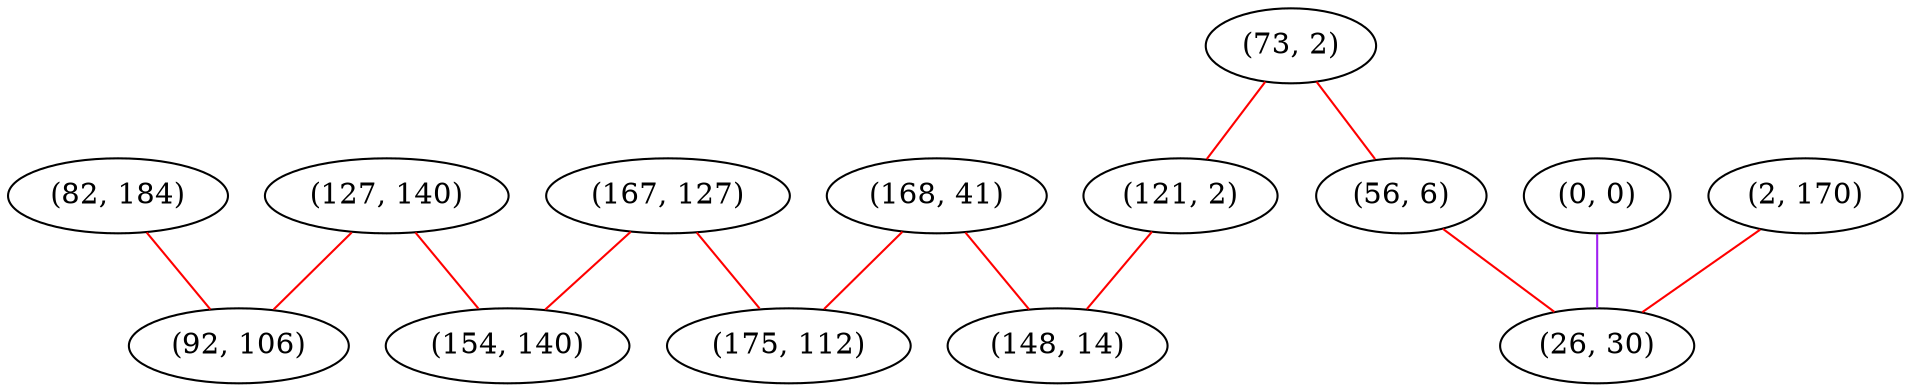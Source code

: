 graph "" {
"(127, 140)";
"(0, 0)";
"(82, 184)";
"(73, 2)";
"(56, 6)";
"(2, 170)";
"(168, 41)";
"(26, 30)";
"(167, 127)";
"(92, 106)";
"(121, 2)";
"(175, 112)";
"(148, 14)";
"(154, 140)";
"(127, 140)" -- "(92, 106)"  [color=red, key=0, weight=1];
"(127, 140)" -- "(154, 140)"  [color=red, key=0, weight=1];
"(0, 0)" -- "(26, 30)"  [color=purple, key=0, weight=4];
"(82, 184)" -- "(92, 106)"  [color=red, key=0, weight=1];
"(73, 2)" -- "(121, 2)"  [color=red, key=0, weight=1];
"(73, 2)" -- "(56, 6)"  [color=red, key=0, weight=1];
"(56, 6)" -- "(26, 30)"  [color=red, key=0, weight=1];
"(2, 170)" -- "(26, 30)"  [color=red, key=0, weight=1];
"(168, 41)" -- "(175, 112)"  [color=red, key=0, weight=1];
"(168, 41)" -- "(148, 14)"  [color=red, key=0, weight=1];
"(167, 127)" -- "(175, 112)"  [color=red, key=0, weight=1];
"(167, 127)" -- "(154, 140)"  [color=red, key=0, weight=1];
"(121, 2)" -- "(148, 14)"  [color=red, key=0, weight=1];
}
